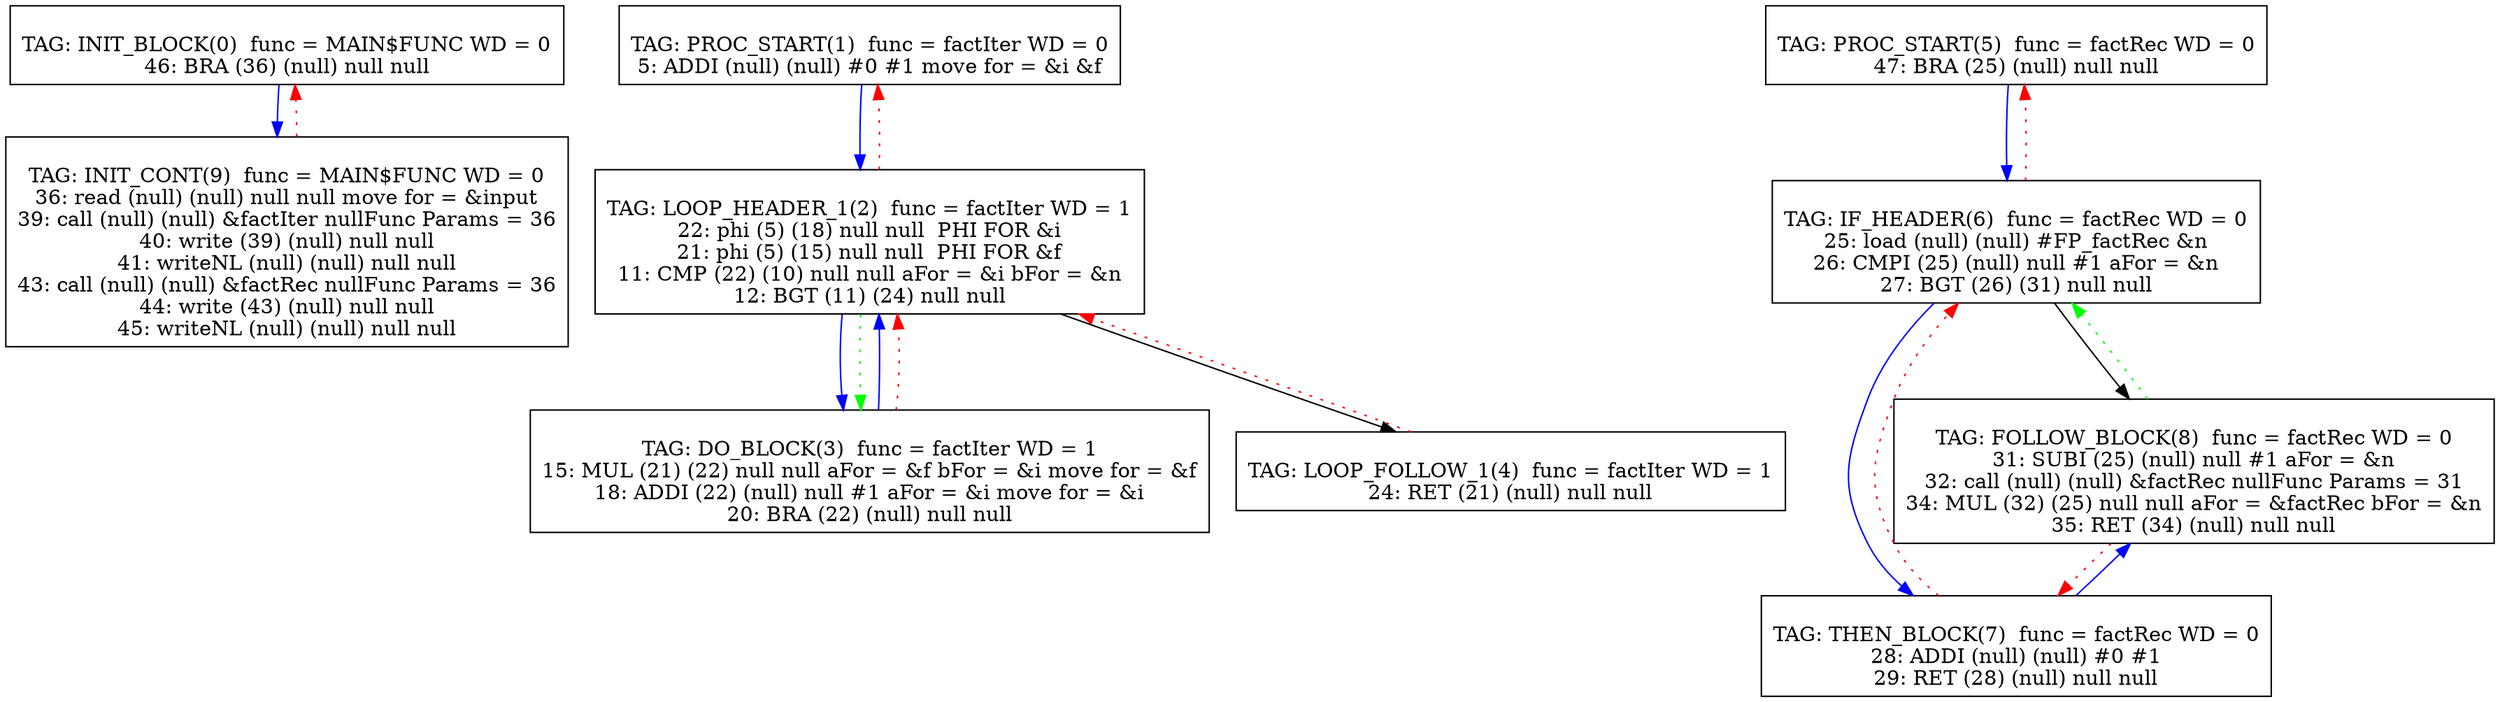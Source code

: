 digraph {
0[label="
TAG: INIT_BLOCK(0)  func = MAIN$FUNC WD = 0
46: BRA (36) (null) null null
"];
0[shape=box];
0 -> 9[color=blue]
1[label="
TAG: PROC_START(1)  func = factIter WD = 0
5: ADDI (null) (null) #0 #1 move for = &i &f
"];
1[shape=box];
1 -> 2[color=blue]
2[label="
TAG: LOOP_HEADER_1(2)  func = factIter WD = 1
22: phi (5) (18) null null  PHI FOR &i
21: phi (5) (15) null null  PHI FOR &f
11: CMP (22) (10) null null aFor = &i bFor = &n
12: BGT (11) (24) null null
"];
2[shape=box];
2 -> 3[color=blue]
2 -> 4[color=black]
2 -> 1[color=red][style=dotted]
2 -> 3[color=green][style=dotted]
3[label="
TAG: DO_BLOCK(3)  func = factIter WD = 1
15: MUL (21) (22) null null aFor = &f bFor = &i move for = &f
18: ADDI (22) (null) null #1 aFor = &i move for = &i
20: BRA (22) (null) null null
"];
3[shape=box];
3 -> 2[color=blue]
3 -> 2[color=red][style=dotted]
4[label="
TAG: LOOP_FOLLOW_1(4)  func = factIter WD = 1
24: RET (21) (null) null null
"];
4[shape=box];
4 -> 2[color=red][style=dotted]
5[label="
TAG: PROC_START(5)  func = factRec WD = 0
47: BRA (25) (null) null null
"];
5[shape=box];
5 -> 6[color=blue]
6[label="
TAG: IF_HEADER(6)  func = factRec WD = 0
25: load (null) (null) #FP_factRec &n
26: CMPI (25) (null) null #1 aFor = &n
27: BGT (26) (31) null null
"];
6[shape=box];
6 -> 7[color=blue]
6 -> 8[color=black]
6 -> 5[color=red][style=dotted]
7[label="
TAG: THEN_BLOCK(7)  func = factRec WD = 0
28: ADDI (null) (null) #0 #1
29: RET (28) (null) null null
"];
7[shape=box];
7 -> 8[color=blue]
7 -> 6[color=red][style=dotted]
8[label="
TAG: FOLLOW_BLOCK(8)  func = factRec WD = 0
31: SUBI (25) (null) null #1 aFor = &n
32: call (null) (null) &factRec nullFunc Params = 31
34: MUL (32) (25) null null aFor = &factRec bFor = &n
35: RET (34) (null) null null
"];
8[shape=box];
8 -> 7[color=red][style=dotted]
8 -> 6[color=green][style=dotted]
9[label="
TAG: INIT_CONT(9)  func = MAIN$FUNC WD = 0
36: read (null) (null) null null move for = &input
39: call (null) (null) &factIter nullFunc Params = 36
40: write (39) (null) null null
41: writeNL (null) (null) null null
43: call (null) (null) &factRec nullFunc Params = 36
44: write (43) (null) null null
45: writeNL (null) (null) null null
"];
9[shape=box];
9 -> 0[color=red][style=dotted]
}